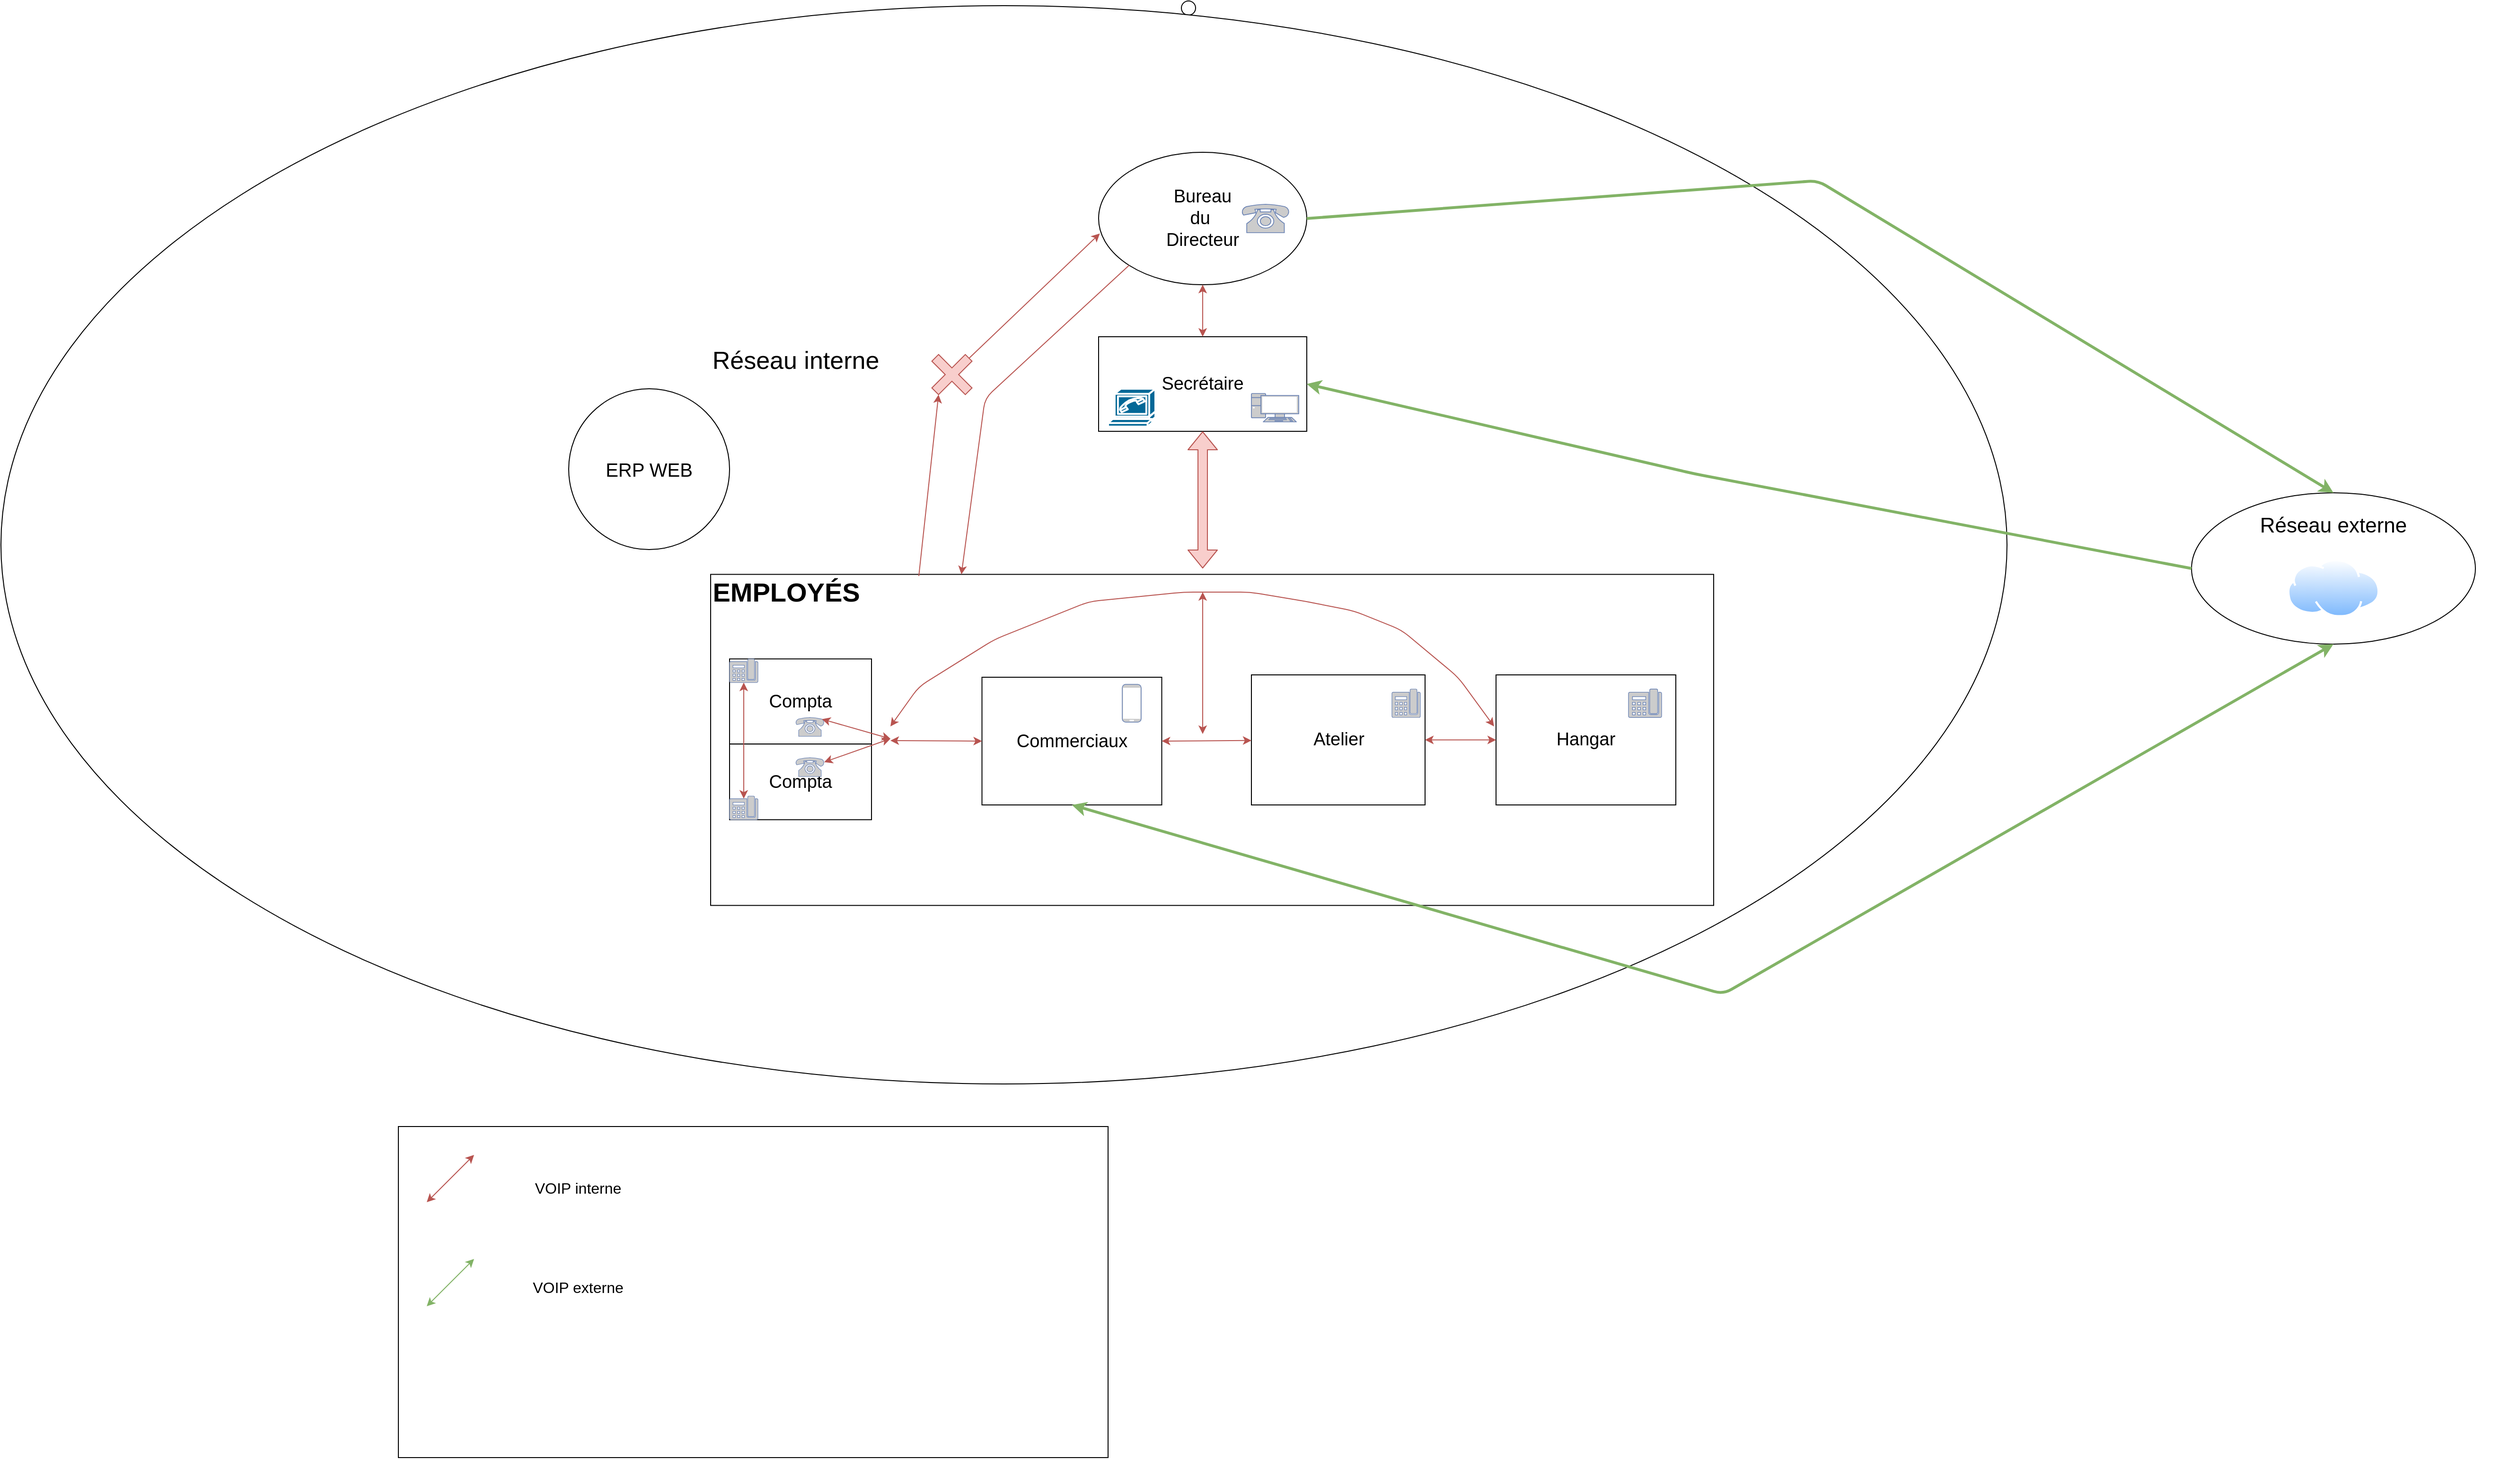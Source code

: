 <mxfile version="14.4.4" type="github">
  <diagram name="Page-1" id="80d4a630-b321-0f5e-ff81-c5a36ef4752d">
    <mxGraphModel dx="3540" dy="3074" grid="1" gridSize="10" guides="1" tooltips="1" connect="1" arrows="1" fold="1" page="1" pageScale="1" pageWidth="1100" pageHeight="850" background="#ffffff" math="0" shadow="0">
      <root>
        <mxCell id="0" />
        <mxCell id="1" parent="0" />
        <mxCell id="24l3vRYm9YXjc25Ay6zQ-78" value="Actor" style="shape=umlActor;verticalLabelPosition=bottom;verticalAlign=top;html=1;outlineConnect=0;" vertex="1" parent="1">
          <mxGeometry x="1270" y="500" width="30" height="60" as="geometry" />
        </mxCell>
        <mxCell id="24l3vRYm9YXjc25Ay6zQ-79" value="Actor" style="shape=umlActor;verticalLabelPosition=bottom;verticalAlign=top;html=1;outlineConnect=0;" vertex="1" parent="1">
          <mxGeometry x="520" y="-150" width="30" height="60" as="geometry" />
        </mxCell>
        <mxCell id="24l3vRYm9YXjc25Ay6zQ-80" value="" style="ellipse;whiteSpace=wrap;html=1;" vertex="1" parent="1">
          <mxGeometry x="-720" y="-145" width="2120" height="1140" as="geometry" />
        </mxCell>
        <mxCell id="24l3vRYm9YXjc25Ay6zQ-81" value="&lt;font style=&quot;font-size: 19px&quot;&gt;Bureau&lt;br&gt;du&amp;nbsp;&lt;br&gt;Directeur&lt;br&gt;&lt;/font&gt;" style="ellipse;whiteSpace=wrap;html=1;" vertex="1" parent="1">
          <mxGeometry x="440" y="10" width="220" height="140" as="geometry" />
        </mxCell>
        <mxCell id="24l3vRYm9YXjc25Ay6zQ-82" value="&lt;font style=&quot;font-size: 19px&quot;&gt;Secrétaire&lt;/font&gt;" style="rounded=0;whiteSpace=wrap;html=1;" vertex="1" parent="1">
          <mxGeometry x="440" y="205" width="220" height="100" as="geometry" />
        </mxCell>
        <mxCell id="24l3vRYm9YXjc25Ay6zQ-83" value="" style="fontColor=#0066CC;verticalAlign=top;verticalLabelPosition=bottom;labelPosition=center;align=center;html=1;outlineConnect=0;fillColor=#CCCCCC;strokeColor=#6881B3;gradientColor=none;gradientDirection=north;strokeWidth=2;shape=mxgraph.networks.pc;" vertex="1" parent="1">
          <mxGeometry x="601.5" y="265" width="50" height="30" as="geometry" />
        </mxCell>
        <mxCell id="24l3vRYm9YXjc25Ay6zQ-84" value="" style="shape=mxgraph.cisco.modems_and_phones.softphone;html=1;pointerEvents=1;dashed=0;fillColor=#036897;strokeColor=#ffffff;strokeWidth=2;verticalLabelPosition=bottom;verticalAlign=top;align=center;outlineConnect=0;" vertex="1" parent="1">
          <mxGeometry x="450" y="260" width="50" height="40" as="geometry" />
        </mxCell>
        <mxCell id="24l3vRYm9YXjc25Ay6zQ-85" value="" style="fontColor=#0066CC;verticalAlign=top;verticalLabelPosition=bottom;labelPosition=center;align=center;html=1;outlineConnect=0;fillColor=#CCCCCC;strokeColor=#6881B3;gradientColor=none;gradientDirection=north;strokeWidth=2;shape=mxgraph.networks.phone_1;" vertex="1" parent="1">
          <mxGeometry x="591.5" y="65" width="50" height="30" as="geometry" />
        </mxCell>
        <mxCell id="24l3vRYm9YXjc25Ay6zQ-86" value="" style="endArrow=classic;startArrow=classic;html=1;fillColor=#f8cecc;strokeColor=#b85450;entryX=0.5;entryY=1;entryDx=0;entryDy=0;exitX=0.5;exitY=0;exitDx=0;exitDy=0;" edge="1" source="24l3vRYm9YXjc25Ay6zQ-82" target="24l3vRYm9YXjc25Ay6zQ-81" parent="1">
          <mxGeometry width="50" height="50" relative="1" as="geometry">
            <mxPoint x="506.75" y="205" as="sourcePoint" />
            <mxPoint x="556.75" y="155" as="targetPoint" />
          </mxGeometry>
        </mxCell>
        <mxCell id="24l3vRYm9YXjc25Ay6zQ-87" value="" style="rounded=0;whiteSpace=wrap;html=1;" vertex="1" parent="1">
          <mxGeometry x="30" y="456.25" width="1060" height="350" as="geometry" />
        </mxCell>
        <mxCell id="24l3vRYm9YXjc25Ay6zQ-88" value="&lt;font style=&quot;font-size: 19px&quot;&gt;Compta&lt;/font&gt;" style="rounded=0;whiteSpace=wrap;html=1;" vertex="1" parent="1">
          <mxGeometry x="50" y="545.63" width="150" height="90" as="geometry" />
        </mxCell>
        <mxCell id="24l3vRYm9YXjc25Ay6zQ-89" value="&lt;font style=&quot;font-size: 19px&quot;&gt;Compta&lt;/font&gt;" style="rounded=0;whiteSpace=wrap;html=1;" vertex="1" parent="1">
          <mxGeometry x="50" y="635.63" width="150" height="80" as="geometry" />
        </mxCell>
        <mxCell id="24l3vRYm9YXjc25Ay6zQ-90" value="&lt;font style=&quot;font-size: 19px&quot;&gt;Commerciaux&lt;/font&gt;" style="rounded=0;whiteSpace=wrap;html=1;" vertex="1" parent="1">
          <mxGeometry x="316.75" y="565" width="190" height="135" as="geometry" />
        </mxCell>
        <mxCell id="24l3vRYm9YXjc25Ay6zQ-91" value="" style="fontColor=#0066CC;verticalAlign=top;verticalLabelPosition=bottom;labelPosition=center;align=center;html=1;outlineConnect=0;fillColor=#CCCCCC;strokeColor=#6881B3;gradientColor=none;gradientDirection=north;strokeWidth=2;shape=mxgraph.networks.mobile;" vertex="1" parent="1">
          <mxGeometry x="465" y="572.5" width="20" height="40" as="geometry" />
        </mxCell>
        <mxCell id="24l3vRYm9YXjc25Ay6zQ-92" value="" style="fontColor=#0066CC;verticalAlign=top;verticalLabelPosition=bottom;labelPosition=center;align=center;html=1;outlineConnect=0;fillColor=#CCCCCC;strokeColor=#6881B3;gradientColor=none;gradientDirection=north;strokeWidth=2;shape=mxgraph.networks.phone_2;" vertex="1" parent="1">
          <mxGeometry x="50" y="690.63" width="30" height="25" as="geometry" />
        </mxCell>
        <mxCell id="24l3vRYm9YXjc25Ay6zQ-93" value="" style="fontColor=#0066CC;verticalAlign=top;verticalLabelPosition=bottom;labelPosition=center;align=center;html=1;outlineConnect=0;fillColor=#CCCCCC;strokeColor=#6881B3;gradientColor=none;gradientDirection=north;strokeWidth=2;shape=mxgraph.networks.phone_2;" vertex="1" parent="1">
          <mxGeometry x="50" y="545.63" width="30" height="25" as="geometry" />
        </mxCell>
        <mxCell id="24l3vRYm9YXjc25Ay6zQ-94" value="" style="fontColor=#0066CC;verticalAlign=top;verticalLabelPosition=bottom;labelPosition=center;align=center;html=1;outlineConnect=0;fillColor=#CCCCCC;strokeColor=#6881B3;gradientColor=none;gradientDirection=north;strokeWidth=2;shape=mxgraph.networks.phone_1;" vertex="1" parent="1">
          <mxGeometry x="120" y="650" width="30" height="20" as="geometry" />
        </mxCell>
        <mxCell id="24l3vRYm9YXjc25Ay6zQ-95" value="" style="fontColor=#0066CC;verticalAlign=top;verticalLabelPosition=bottom;labelPosition=center;align=center;html=1;outlineConnect=0;fillColor=#CCCCCC;strokeColor=#6881B3;gradientColor=none;gradientDirection=north;strokeWidth=2;shape=mxgraph.networks.phone_1;" vertex="1" parent="1">
          <mxGeometry x="120" y="607.5" width="30" height="20" as="geometry" />
        </mxCell>
        <mxCell id="24l3vRYm9YXjc25Ay6zQ-96" value="&lt;font style=&quot;font-size: 19px&quot;&gt;Atelier&lt;/font&gt;" style="rounded=0;whiteSpace=wrap;html=1;" vertex="1" parent="1">
          <mxGeometry x="601.5" y="562.5" width="183.5" height="137.5" as="geometry" />
        </mxCell>
        <mxCell id="24l3vRYm9YXjc25Ay6zQ-97" value="" style="fontColor=#0066CC;verticalAlign=top;verticalLabelPosition=bottom;labelPosition=center;align=center;html=1;outlineConnect=0;fillColor=#CCCCCC;strokeColor=#6881B3;gradientColor=none;gradientDirection=north;strokeWidth=2;shape=mxgraph.networks.phone_2;" vertex="1" parent="1">
          <mxGeometry x="750" y="577.5" width="30" height="30" as="geometry" />
        </mxCell>
        <mxCell id="24l3vRYm9YXjc25Ay6zQ-98" value="&lt;font style=&quot;font-size: 19px&quot;&gt;Hangar&lt;/font&gt;" style="rounded=0;whiteSpace=wrap;html=1;" vertex="1" parent="1">
          <mxGeometry x="860" y="562.5" width="190" height="137.5" as="geometry" />
        </mxCell>
        <mxCell id="24l3vRYm9YXjc25Ay6zQ-99" value="" style="fontColor=#0066CC;verticalAlign=top;verticalLabelPosition=bottom;labelPosition=center;align=center;html=1;outlineConnect=0;fillColor=#CCCCCC;strokeColor=#6881B3;gradientColor=none;gradientDirection=north;strokeWidth=2;shape=mxgraph.networks.phone_2;" vertex="1" parent="1">
          <mxGeometry x="1000" y="577.5" width="35" height="30" as="geometry" />
        </mxCell>
        <mxCell id="24l3vRYm9YXjc25Ay6zQ-100" value="&lt;font style=&quot;font-size: 28px&quot;&gt;&lt;b&gt;EMPLOYÉS&lt;/b&gt;&lt;/font&gt;" style="text;html=1;strokeColor=none;fillColor=none;align=center;verticalAlign=middle;whiteSpace=wrap;rounded=0;" vertex="1" parent="1">
          <mxGeometry x="90" y="465" width="40" height="20" as="geometry" />
        </mxCell>
        <mxCell id="24l3vRYm9YXjc25Ay6zQ-102" value="" style="endArrow=classic;startArrow=classic;html=1;fillColor=#f8cecc;strokeColor=#b85450;" edge="1" target="24l3vRYm9YXjc25Ay6zQ-96" parent="1">
          <mxGeometry width="50" height="50" relative="1" as="geometry">
            <mxPoint x="506.75" y="632.5" as="sourcePoint" />
            <mxPoint x="556.75" y="582.5" as="targetPoint" />
          </mxGeometry>
        </mxCell>
        <mxCell id="24l3vRYm9YXjc25Ay6zQ-103" value="" style="endArrow=classic;startArrow=classic;html=1;entryX=-0.011;entryY=0.396;entryDx=0;entryDy=0;fillColor=#f8cecc;strokeColor=#b85450;entryPerimeter=0;" edge="1" target="24l3vRYm9YXjc25Ay6zQ-98" parent="1">
          <mxGeometry width="50" height="50" relative="1" as="geometry">
            <mxPoint x="220" y="617" as="sourcePoint" />
            <mxPoint x="630" y="455" as="targetPoint" />
            <Array as="points">
              <mxPoint x="250" y="575" />
              <mxPoint x="330" y="525" />
              <mxPoint x="430" y="485" />
              <mxPoint x="530" y="475" />
              <mxPoint x="600" y="475" />
              <mxPoint x="660" y="485" />
              <mxPoint x="710" y="495" />
              <mxPoint x="760" y="515" />
              <mxPoint x="820" y="565" />
            </Array>
          </mxGeometry>
        </mxCell>
        <mxCell id="24l3vRYm9YXjc25Ay6zQ-104" value="" style="endArrow=classic;startArrow=classic;html=1;fillColor=#f8cecc;strokeColor=#b85450;exitX=1;exitY=0.5;exitDx=0;exitDy=0;entryX=0;entryY=0.5;entryDx=0;entryDy=0;" edge="1" source="24l3vRYm9YXjc25Ay6zQ-96" target="24l3vRYm9YXjc25Ay6zQ-98" parent="1">
          <mxGeometry width="50" height="50" relative="1" as="geometry">
            <mxPoint x="790" y="295" as="sourcePoint" />
            <mxPoint x="884.75" y="294.365" as="targetPoint" />
          </mxGeometry>
        </mxCell>
        <mxCell id="24l3vRYm9YXjc25Ay6zQ-105" value="" style="endArrow=classic;startArrow=classic;html=1;fillColor=#f8cecc;strokeColor=#b85450;" edge="1" parent="1">
          <mxGeometry width="50" height="50" relative="1" as="geometry">
            <mxPoint x="550.0" y="625" as="sourcePoint" />
            <mxPoint x="550.0" y="475" as="targetPoint" />
            <Array as="points">
              <mxPoint x="550" y="555" />
            </Array>
          </mxGeometry>
        </mxCell>
        <mxCell id="24l3vRYm9YXjc25Ay6zQ-106" value="" style="endArrow=classic;startArrow=classic;html=1;entryX=0;entryY=0.5;entryDx=0;entryDy=0;fillColor=#f8cecc;strokeColor=#b85450;" edge="1" target="24l3vRYm9YXjc25Ay6zQ-90" parent="1">
          <mxGeometry width="50" height="50" relative="1" as="geometry">
            <mxPoint x="220" y="632" as="sourcePoint" />
            <mxPoint x="630" y="465" as="targetPoint" />
          </mxGeometry>
        </mxCell>
        <mxCell id="24l3vRYm9YXjc25Ay6zQ-107" value="&lt;font style=&quot;font-size: 26px&quot;&gt;Réseau interne&lt;/font&gt;" style="text;html=1;strokeColor=none;fillColor=none;align=center;verticalAlign=middle;whiteSpace=wrap;rounded=0;" vertex="1" parent="1">
          <mxGeometry x="-10" y="220" width="260" height="20" as="geometry" />
        </mxCell>
        <mxCell id="24l3vRYm9YXjc25Ay6zQ-109" value="" style="ellipse;whiteSpace=wrap;html=1;" vertex="1" parent="1">
          <mxGeometry x="1595" y="370" width="300" height="160" as="geometry" />
        </mxCell>
        <mxCell id="24l3vRYm9YXjc25Ay6zQ-110" value="&lt;font style=&quot;font-size: 22px&quot;&gt;Réseau externe&lt;/font&gt;" style="text;html=1;strokeColor=none;fillColor=none;align=center;verticalAlign=middle;whiteSpace=wrap;rounded=0;" vertex="1" parent="1">
          <mxGeometry x="1570" y="370" width="350" height="70" as="geometry" />
        </mxCell>
        <mxCell id="24l3vRYm9YXjc25Ay6zQ-111" value="" style="endArrow=classic;html=1;entryX=1;entryY=0.5;entryDx=0;entryDy=0;fillColor=#d5e8d4;strokeColor=#82b366;strokeWidth=3;exitX=0;exitY=0.5;exitDx=0;exitDy=0;" edge="1" parent="1" source="24l3vRYm9YXjc25Ay6zQ-109" target="24l3vRYm9YXjc25Ay6zQ-82">
          <mxGeometry width="50" height="50" relative="1" as="geometry">
            <mxPoint x="1500" y="370" as="sourcePoint" />
            <mxPoint x="1320" y="250" as="targetPoint" />
            <Array as="points">
              <mxPoint x="1070" y="350" />
            </Array>
          </mxGeometry>
        </mxCell>
        <mxCell id="24l3vRYm9YXjc25Ay6zQ-112" value="" style="endArrow=classic;startArrow=classic;html=1;entryX=0.5;entryY=1;entryDx=0;entryDy=0;exitX=0.5;exitY=1;exitDx=0;exitDy=0;fillColor=#d5e8d4;strokeColor=#82b366;strokeWidth=3;" edge="1" parent="1" source="24l3vRYm9YXjc25Ay6zQ-90" target="24l3vRYm9YXjc25Ay6zQ-109">
          <mxGeometry width="50" height="50" relative="1" as="geometry">
            <mxPoint x="1340" y="800" as="sourcePoint" />
            <mxPoint x="1390" y="750" as="targetPoint" />
            <Array as="points">
              <mxPoint x="1100" y="900" />
            </Array>
          </mxGeometry>
        </mxCell>
        <mxCell id="24l3vRYm9YXjc25Ay6zQ-116" value="" style="endArrow=classic;html=1;exitX=1;exitY=0.5;exitDx=0;exitDy=0;entryX=0.5;entryY=0;entryDx=0;entryDy=0;fillColor=#d5e8d4;strokeColor=#82b366;startSize=6;jumpSize=6;strokeWidth=3;" edge="1" parent="1" source="24l3vRYm9YXjc25Ay6zQ-81" target="24l3vRYm9YXjc25Ay6zQ-110">
          <mxGeometry width="50" height="50" relative="1" as="geometry">
            <mxPoint x="1270" y="540" as="sourcePoint" />
            <mxPoint x="1320" y="490" as="targetPoint" />
            <Array as="points">
              <mxPoint x="1200" y="40" />
            </Array>
          </mxGeometry>
        </mxCell>
        <mxCell id="24l3vRYm9YXjc25Ay6zQ-117" value="" style="endArrow=classic;html=1;strokeWidth=1;exitX=0;exitY=1;exitDx=0;exitDy=0;entryX=0.25;entryY=0;entryDx=0;entryDy=0;fillColor=#f8cecc;strokeColor=#b85450;" edge="1" parent="1" source="24l3vRYm9YXjc25Ay6zQ-81" target="24l3vRYm9YXjc25Ay6zQ-87">
          <mxGeometry width="50" height="50" relative="1" as="geometry">
            <mxPoint x="1270" y="540" as="sourcePoint" />
            <mxPoint x="1320" y="490" as="targetPoint" />
            <Array as="points">
              <mxPoint x="320" y="270" />
            </Array>
          </mxGeometry>
        </mxCell>
        <mxCell id="24l3vRYm9YXjc25Ay6zQ-118" value="" style="endArrow=classic;html=1;strokeWidth=1;entryX=0.006;entryY=0.613;entryDx=0;entryDy=0;fillColor=#f8cecc;strokeColor=#b85450;entryPerimeter=0;" edge="1" parent="1" source="24l3vRYm9YXjc25Ay6zQ-119" target="24l3vRYm9YXjc25Ay6zQ-81">
          <mxGeometry width="50" height="50" relative="1" as="geometry">
            <mxPoint x="250" y="458" as="sourcePoint" />
            <mxPoint x="1320" y="490" as="targetPoint" />
            <Array as="points" />
          </mxGeometry>
        </mxCell>
        <mxCell id="24l3vRYm9YXjc25Ay6zQ-119" value="" style="shape=cross;whiteSpace=wrap;html=1;rotation=45;fillColor=#f8cecc;strokeColor=#b85450;" vertex="1" parent="1">
          <mxGeometry x="260" y="220" width="50" height="50" as="geometry" />
        </mxCell>
        <mxCell id="24l3vRYm9YXjc25Ay6zQ-121" value="" style="endArrow=classic;html=1;strokeWidth=1;entryX=0;entryY=0;entryDx=30;entryDy=50;fillColor=#f8cecc;strokeColor=#b85450;entryPerimeter=0;" edge="1" parent="1" target="24l3vRYm9YXjc25Ay6zQ-119">
          <mxGeometry width="50" height="50" relative="1" as="geometry">
            <mxPoint x="250" y="458.0" as="sourcePoint" />
            <mxPoint x="441.32" y="95.82" as="targetPoint" />
            <Array as="points" />
          </mxGeometry>
        </mxCell>
        <mxCell id="24l3vRYm9YXjc25Ay6zQ-124" value="" style="shape=flexArrow;endArrow=classic;startArrow=classic;html=1;strokeWidth=1;entryX=0.5;entryY=1;entryDx=0;entryDy=0;fillColor=#f8cecc;strokeColor=#b85450;" edge="1" parent="1" target="24l3vRYm9YXjc25Ay6zQ-82">
          <mxGeometry width="50" height="50" relative="1" as="geometry">
            <mxPoint x="550" y="450" as="sourcePoint" />
            <mxPoint x="581.75" y="340" as="targetPoint" />
          </mxGeometry>
        </mxCell>
        <mxCell id="24l3vRYm9YXjc25Ay6zQ-126" value="" style="endArrow=classic;startArrow=classic;html=1;strokeWidth=1;exitX=0.5;exitY=0.11;exitDx=0;exitDy=0;exitPerimeter=0;entryX=0.5;entryY=1;entryDx=0;entryDy=0;entryPerimeter=0;fillColor=#f8cecc;strokeColor=#b85450;" edge="1" parent="1" source="24l3vRYm9YXjc25Ay6zQ-92" target="24l3vRYm9YXjc25Ay6zQ-93">
          <mxGeometry width="50" height="50" relative="1" as="geometry">
            <mxPoint x="260" y="530" as="sourcePoint" />
            <mxPoint x="310" y="480" as="targetPoint" />
          </mxGeometry>
        </mxCell>
        <mxCell id="24l3vRYm9YXjc25Ay6zQ-130" value="" style="endArrow=classic;startArrow=classic;html=1;strokeWidth=1;exitX=0.92;exitY=0.09;exitDx=0;exitDy=0;exitPerimeter=0;fillColor=#f8cecc;strokeColor=#b85450;" edge="1" parent="1" source="24l3vRYm9YXjc25Ay6zQ-95">
          <mxGeometry width="50" height="50" relative="1" as="geometry">
            <mxPoint x="180" y="630" as="sourcePoint" />
            <mxPoint x="220" y="630" as="targetPoint" />
          </mxGeometry>
        </mxCell>
        <mxCell id="24l3vRYm9YXjc25Ay6zQ-131" value="" style="endArrow=classic;startArrow=classic;html=1;strokeWidth=1;fillColor=#f8cecc;strokeColor=#b85450;" edge="1" parent="1" target="24l3vRYm9YXjc25Ay6zQ-94">
          <mxGeometry width="50" height="50" relative="1" as="geometry">
            <mxPoint x="220" y="630" as="sourcePoint" />
            <mxPoint x="230" y="580" as="targetPoint" />
          </mxGeometry>
        </mxCell>
        <mxCell id="24l3vRYm9YXjc25Ay6zQ-132" value="" style="rounded=0;whiteSpace=wrap;html=1;" vertex="1" parent="1">
          <mxGeometry x="-300" y="1040" width="750" height="350" as="geometry" />
        </mxCell>
        <mxCell id="24l3vRYm9YXjc25Ay6zQ-133" value="" style="endArrow=classic;startArrow=classic;html=1;strokeWidth=1;fillColor=#f8cecc;strokeColor=#b85450;" edge="1" parent="1">
          <mxGeometry width="50" height="50" relative="1" as="geometry">
            <mxPoint x="-270" y="1120" as="sourcePoint" />
            <mxPoint x="-220" y="1070" as="targetPoint" />
          </mxGeometry>
        </mxCell>
        <mxCell id="24l3vRYm9YXjc25Ay6zQ-134" value="" style="endArrow=classic;startArrow=classic;html=1;strokeWidth=1;fillColor=#d5e8d4;strokeColor=#82b366;" edge="1" parent="1">
          <mxGeometry width="50" height="50" relative="1" as="geometry">
            <mxPoint x="-270" y="1230" as="sourcePoint" />
            <mxPoint x="-220" y="1180" as="targetPoint" />
          </mxGeometry>
        </mxCell>
        <mxCell id="24l3vRYm9YXjc25Ay6zQ-136" value="&lt;font style=&quot;font-size: 16px&quot;&gt;VOIP interne&lt;/font&gt;" style="text;html=1;strokeColor=none;fillColor=none;align=center;verticalAlign=middle;whiteSpace=wrap;rounded=0;" vertex="1" parent="1">
          <mxGeometry x="-160" y="1090" width="100" height="30" as="geometry" />
        </mxCell>
        <mxCell id="24l3vRYm9YXjc25Ay6zQ-137" value="&lt;font style=&quot;font-size: 16px&quot;&gt;VOIP externe&lt;/font&gt;" style="text;html=1;strokeColor=none;fillColor=none;align=center;verticalAlign=middle;whiteSpace=wrap;rounded=0;" vertex="1" parent="1">
          <mxGeometry x="-175" y="1200" width="130" height="20" as="geometry" />
        </mxCell>
        <mxCell id="24l3vRYm9YXjc25Ay6zQ-138" value="" style="aspect=fixed;perimeter=ellipsePerimeter;html=1;align=center;shadow=0;dashed=0;spacingTop=3;image;image=img/lib/active_directory/internet_cloud.svg;" vertex="1" parent="1">
          <mxGeometry x="1696.19" y="440" width="97.62" height="61.5" as="geometry" />
        </mxCell>
        <mxCell id="24l3vRYm9YXjc25Ay6zQ-139" value="&lt;font style=&quot;font-size: 20px&quot;&gt;ERP WEB&lt;/font&gt;" style="ellipse;whiteSpace=wrap;html=1;aspect=fixed;" vertex="1" parent="1">
          <mxGeometry x="-120" y="260" width="170" height="170" as="geometry" />
        </mxCell>
      </root>
    </mxGraphModel>
  </diagram>
</mxfile>
